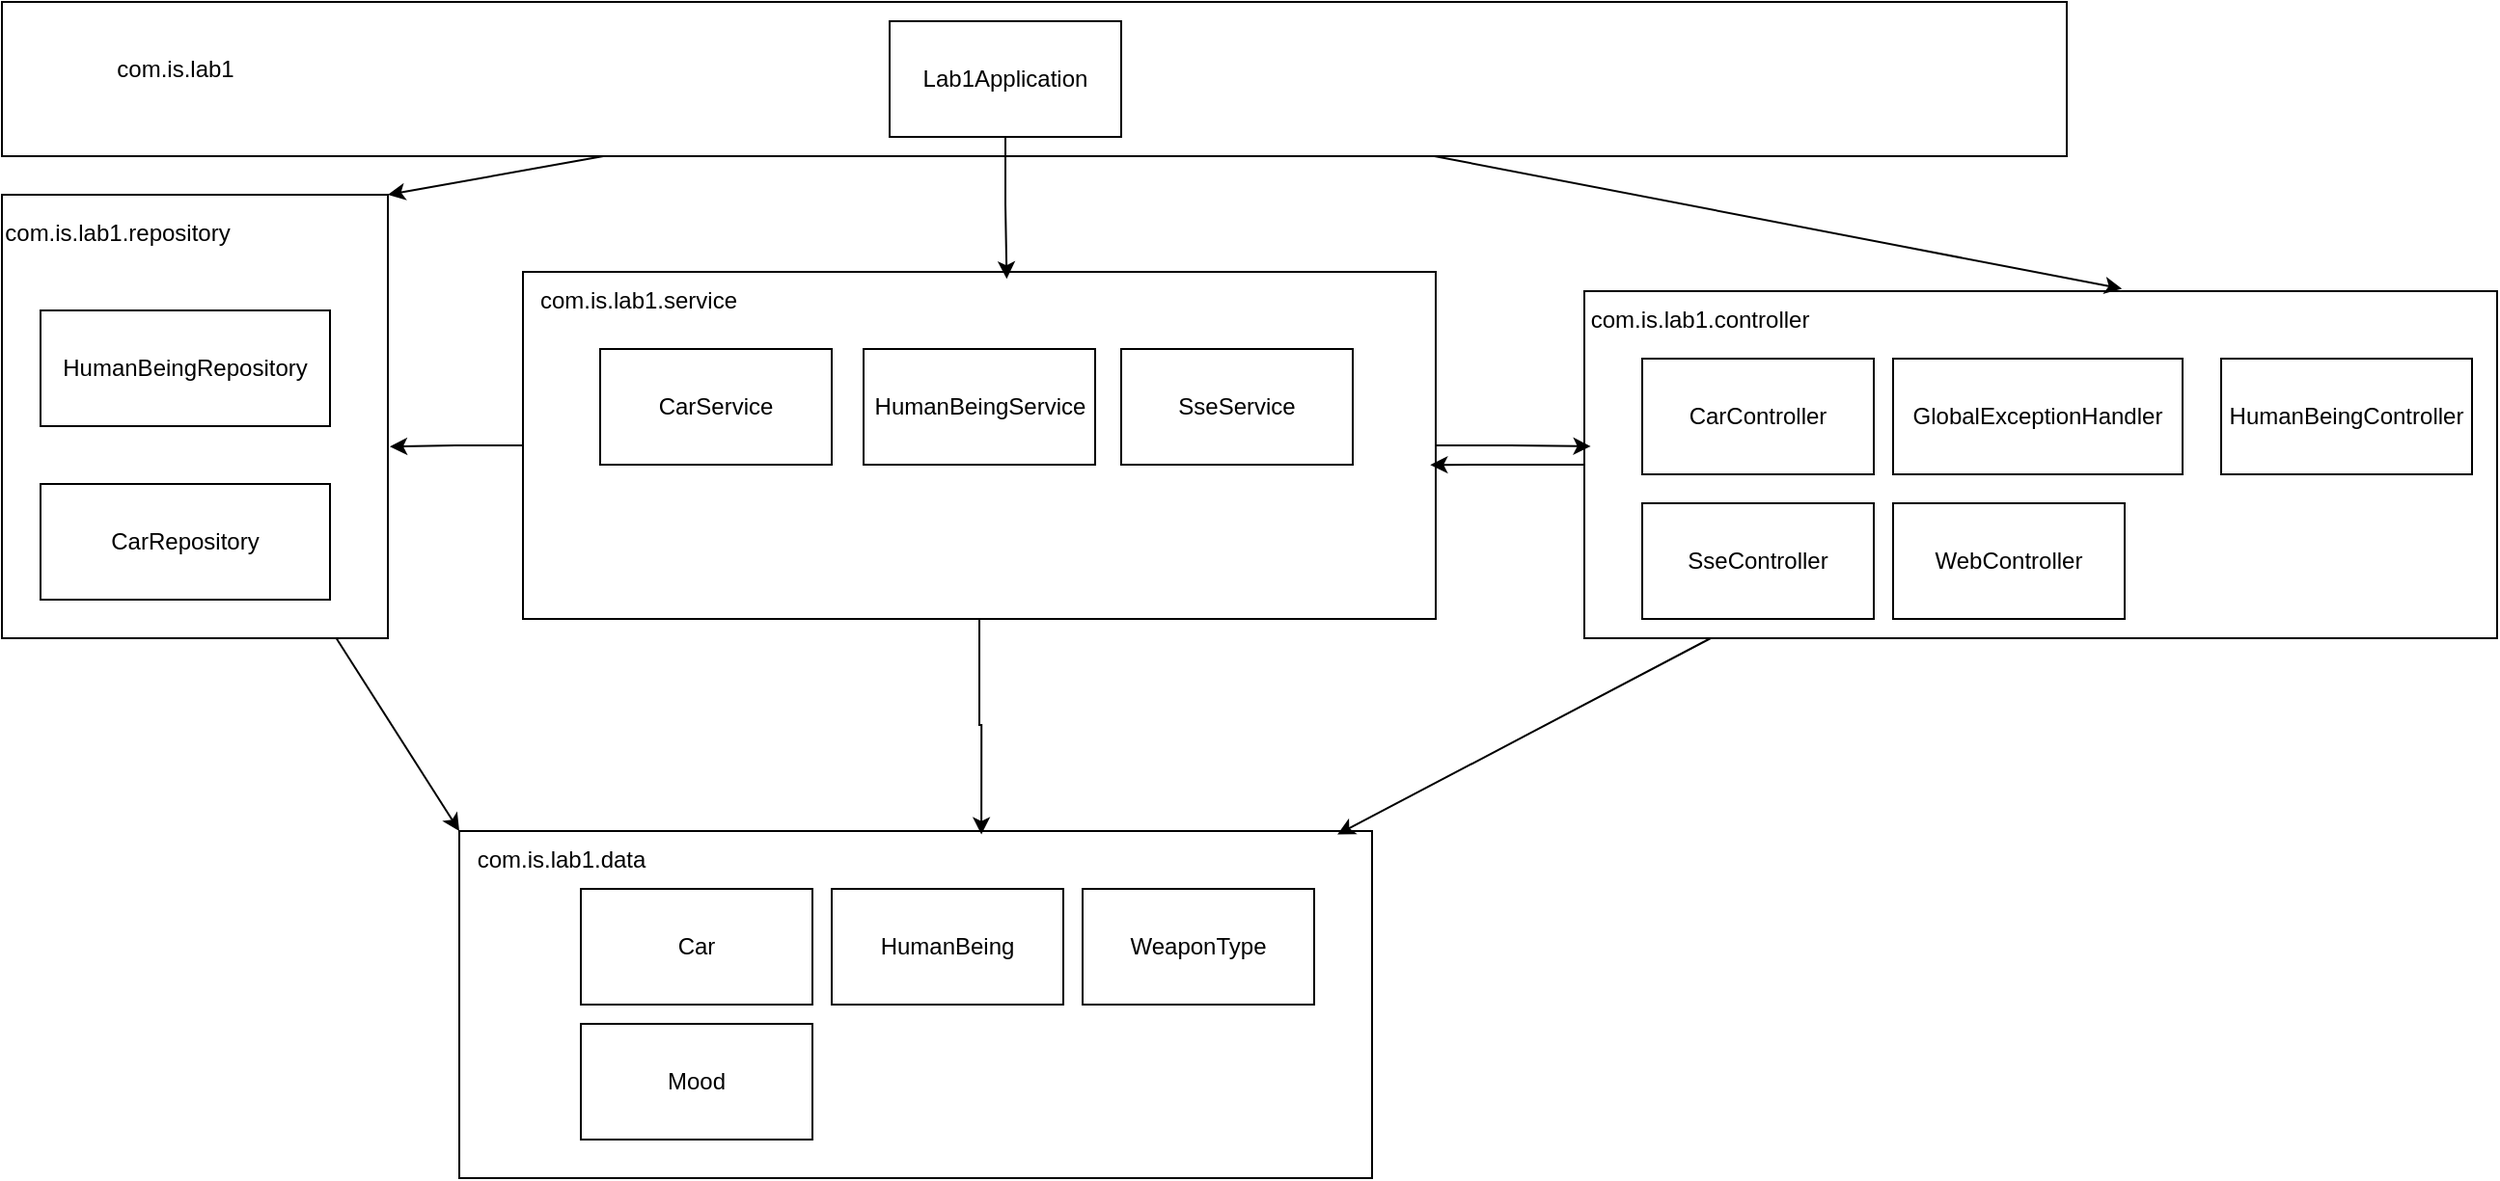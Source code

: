 <mxfile version="28.2.4">
  <diagram name="Страница — 1" id="DDcloDTUqTshtyGj_7HB">
    <mxGraphModel dx="3329" dy="1334" grid="1" gridSize="10" guides="1" tooltips="1" connect="1" arrows="1" fold="1" page="1" pageScale="1" pageWidth="827" pageHeight="1169" math="0" shadow="0">
      <root>
        <mxCell id="0" />
        <mxCell id="1" parent="0" />
        <mxCell id="CTMe33j5zIT5Y6U0V3GE-8" style="rounded=0;orthogonalLoop=1;jettySize=auto;html=1;entryX=1;entryY=0;entryDx=0;entryDy=0;strokeColor=default;" edge="1" parent="1" source="CTMe33j5zIT5Y6U0V3GE-1" target="CTMe33j5zIT5Y6U0V3GE-4">
          <mxGeometry relative="1" as="geometry" />
        </mxCell>
        <mxCell id="CTMe33j5zIT5Y6U0V3GE-1" value="" style="rounded=0;whiteSpace=wrap;html=1;" vertex="1" parent="1">
          <mxGeometry x="-650" y="180" width="1070" height="80" as="geometry" />
        </mxCell>
        <mxCell id="CTMe33j5zIT5Y6U0V3GE-2" value="com.is.lab1" style="text;html=1;align=center;verticalAlign=middle;whiteSpace=wrap;rounded=0;" vertex="1" parent="1">
          <mxGeometry x="-590" y="200" width="60" height="30" as="geometry" />
        </mxCell>
        <mxCell id="CTMe33j5zIT5Y6U0V3GE-3" value="Lab1Application" style="rounded=0;whiteSpace=wrap;html=1;" vertex="1" parent="1">
          <mxGeometry x="-190" y="190" width="120" height="60" as="geometry" />
        </mxCell>
        <mxCell id="CTMe33j5zIT5Y6U0V3GE-16" style="rounded=0;orthogonalLoop=1;jettySize=auto;html=1;entryX=0;entryY=0;entryDx=0;entryDy=0;" edge="1" parent="1" source="CTMe33j5zIT5Y6U0V3GE-4" target="CTMe33j5zIT5Y6U0V3GE-9">
          <mxGeometry relative="1" as="geometry" />
        </mxCell>
        <mxCell id="CTMe33j5zIT5Y6U0V3GE-4" value="" style="rounded=0;whiteSpace=wrap;html=1;" vertex="1" parent="1">
          <mxGeometry x="-650" y="280" width="200" height="230" as="geometry" />
        </mxCell>
        <mxCell id="CTMe33j5zIT5Y6U0V3GE-5" value="com.is.lab1.repository" style="text;html=1;align=center;verticalAlign=middle;whiteSpace=wrap;rounded=0;" vertex="1" parent="1">
          <mxGeometry x="-620" y="285" width="60" height="30" as="geometry" />
        </mxCell>
        <mxCell id="CTMe33j5zIT5Y6U0V3GE-6" value="HumanBeingRepository" style="rounded=0;whiteSpace=wrap;html=1;" vertex="1" parent="1">
          <mxGeometry x="-630" y="340" width="150" height="60" as="geometry" />
        </mxCell>
        <mxCell id="CTMe33j5zIT5Y6U0V3GE-7" value="CarRepository" style="rounded=0;whiteSpace=wrap;html=1;" vertex="1" parent="1">
          <mxGeometry x="-630" y="430" width="150" height="60" as="geometry" />
        </mxCell>
        <mxCell id="CTMe33j5zIT5Y6U0V3GE-9" value="" style="rounded=0;whiteSpace=wrap;html=1;" vertex="1" parent="1">
          <mxGeometry x="-413" y="610" width="473" height="180" as="geometry" />
        </mxCell>
        <mxCell id="CTMe33j5zIT5Y6U0V3GE-10" value="com.is.lab1.data" style="text;html=1;align=center;verticalAlign=middle;whiteSpace=wrap;rounded=0;" vertex="1" parent="1">
          <mxGeometry x="-390" y="610" width="60" height="30" as="geometry" />
        </mxCell>
        <mxCell id="CTMe33j5zIT5Y6U0V3GE-11" value="Car" style="rounded=0;whiteSpace=wrap;html=1;" vertex="1" parent="1">
          <mxGeometry x="-350" y="640" width="120" height="60" as="geometry" />
        </mxCell>
        <mxCell id="CTMe33j5zIT5Y6U0V3GE-12" value="HumanBeing" style="rounded=0;whiteSpace=wrap;html=1;" vertex="1" parent="1">
          <mxGeometry x="-220" y="640" width="120" height="60" as="geometry" />
        </mxCell>
        <mxCell id="CTMe33j5zIT5Y6U0V3GE-13" value="WeaponType" style="rounded=0;whiteSpace=wrap;html=1;" vertex="1" parent="1">
          <mxGeometry x="-90" y="640" width="120" height="60" as="geometry" />
        </mxCell>
        <mxCell id="CTMe33j5zIT5Y6U0V3GE-14" value="Mood" style="rounded=0;whiteSpace=wrap;html=1;" vertex="1" parent="1">
          <mxGeometry x="-350" y="710" width="120" height="60" as="geometry" />
        </mxCell>
        <mxCell id="CTMe33j5zIT5Y6U0V3GE-17" value="" style="rounded=0;whiteSpace=wrap;html=1;" vertex="1" parent="1">
          <mxGeometry x="-380" y="320" width="473" height="180" as="geometry" />
        </mxCell>
        <mxCell id="CTMe33j5zIT5Y6U0V3GE-18" value="com.is.lab1.service" style="text;html=1;align=center;verticalAlign=middle;whiteSpace=wrap;rounded=0;" vertex="1" parent="1">
          <mxGeometry x="-350" y="320" width="60" height="30" as="geometry" />
        </mxCell>
        <mxCell id="CTMe33j5zIT5Y6U0V3GE-19" style="edgeStyle=orthogonalEdgeStyle;rounded=0;orthogonalLoop=1;jettySize=auto;html=1;entryX=1.005;entryY=0.568;entryDx=0;entryDy=0;entryPerimeter=0;" edge="1" parent="1" source="CTMe33j5zIT5Y6U0V3GE-17" target="CTMe33j5zIT5Y6U0V3GE-4">
          <mxGeometry relative="1" as="geometry" />
        </mxCell>
        <mxCell id="CTMe33j5zIT5Y6U0V3GE-20" value="CarService" style="rounded=0;whiteSpace=wrap;html=1;" vertex="1" parent="1">
          <mxGeometry x="-340" y="360" width="120" height="60" as="geometry" />
        </mxCell>
        <mxCell id="CTMe33j5zIT5Y6U0V3GE-21" value="HumanBeingService" style="rounded=0;whiteSpace=wrap;html=1;" vertex="1" parent="1">
          <mxGeometry x="-203.5" y="360" width="120" height="60" as="geometry" />
        </mxCell>
        <mxCell id="CTMe33j5zIT5Y6U0V3GE-22" value="SseService" style="rounded=0;whiteSpace=wrap;html=1;" vertex="1" parent="1">
          <mxGeometry x="-70" y="360" width="120" height="60" as="geometry" />
        </mxCell>
        <mxCell id="CTMe33j5zIT5Y6U0V3GE-23" style="edgeStyle=orthogonalEdgeStyle;rounded=0;orthogonalLoop=1;jettySize=auto;html=1;entryX=0.53;entryY=0.02;entryDx=0;entryDy=0;entryPerimeter=0;" edge="1" parent="1" source="CTMe33j5zIT5Y6U0V3GE-3" target="CTMe33j5zIT5Y6U0V3GE-17">
          <mxGeometry relative="1" as="geometry" />
        </mxCell>
        <mxCell id="CTMe33j5zIT5Y6U0V3GE-24" value="" style="rounded=0;whiteSpace=wrap;html=1;" vertex="1" parent="1">
          <mxGeometry x="170" y="330" width="473" height="180" as="geometry" />
        </mxCell>
        <mxCell id="CTMe33j5zIT5Y6U0V3GE-25" style="edgeStyle=orthogonalEdgeStyle;rounded=0;orthogonalLoop=1;jettySize=auto;html=1;entryX=0.994;entryY=0.556;entryDx=0;entryDy=0;entryPerimeter=0;" edge="1" parent="1" source="CTMe33j5zIT5Y6U0V3GE-24" target="CTMe33j5zIT5Y6U0V3GE-17">
          <mxGeometry relative="1" as="geometry" />
        </mxCell>
        <mxCell id="CTMe33j5zIT5Y6U0V3GE-26" style="edgeStyle=orthogonalEdgeStyle;rounded=0;orthogonalLoop=1;jettySize=auto;html=1;entryX=0.007;entryY=0.447;entryDx=0;entryDy=0;entryPerimeter=0;" edge="1" parent="1" source="CTMe33j5zIT5Y6U0V3GE-17" target="CTMe33j5zIT5Y6U0V3GE-24">
          <mxGeometry relative="1" as="geometry" />
        </mxCell>
        <mxCell id="CTMe33j5zIT5Y6U0V3GE-27" style="rounded=0;orthogonalLoop=1;jettySize=auto;html=1;entryX=0.589;entryY=-0.007;entryDx=0;entryDy=0;entryPerimeter=0;" edge="1" parent="1" source="CTMe33j5zIT5Y6U0V3GE-1" target="CTMe33j5zIT5Y6U0V3GE-24">
          <mxGeometry relative="1" as="geometry" />
        </mxCell>
        <mxCell id="CTMe33j5zIT5Y6U0V3GE-28" value="com.is.lab1.controller" style="text;html=1;align=center;verticalAlign=middle;whiteSpace=wrap;rounded=0;" vertex="1" parent="1">
          <mxGeometry x="200" y="330" width="60" height="30" as="geometry" />
        </mxCell>
        <mxCell id="CTMe33j5zIT5Y6U0V3GE-29" value="CarController" style="rounded=0;whiteSpace=wrap;html=1;" vertex="1" parent="1">
          <mxGeometry x="200" y="365" width="120" height="60" as="geometry" />
        </mxCell>
        <mxCell id="CTMe33j5zIT5Y6U0V3GE-30" value="GlobalExceptionHandler" style="rounded=0;whiteSpace=wrap;html=1;" vertex="1" parent="1">
          <mxGeometry x="330" y="365" width="150" height="60" as="geometry" />
        </mxCell>
        <mxCell id="CTMe33j5zIT5Y6U0V3GE-31" value="HumanBeingController" style="rounded=0;whiteSpace=wrap;html=1;" vertex="1" parent="1">
          <mxGeometry x="500" y="365" width="130" height="60" as="geometry" />
        </mxCell>
        <mxCell id="CTMe33j5zIT5Y6U0V3GE-32" value="SseController" style="rounded=0;whiteSpace=wrap;html=1;" vertex="1" parent="1">
          <mxGeometry x="200" y="440" width="120" height="60" as="geometry" />
        </mxCell>
        <mxCell id="CTMe33j5zIT5Y6U0V3GE-33" value="WebController" style="rounded=0;whiteSpace=wrap;html=1;" vertex="1" parent="1">
          <mxGeometry x="330" y="440" width="120" height="60" as="geometry" />
        </mxCell>
        <mxCell id="CTMe33j5zIT5Y6U0V3GE-34" style="edgeStyle=orthogonalEdgeStyle;rounded=0;orthogonalLoop=1;jettySize=auto;html=1;entryX=0.572;entryY=0.01;entryDx=0;entryDy=0;entryPerimeter=0;" edge="1" parent="1" source="CTMe33j5zIT5Y6U0V3GE-17" target="CTMe33j5zIT5Y6U0V3GE-9">
          <mxGeometry relative="1" as="geometry" />
        </mxCell>
        <mxCell id="CTMe33j5zIT5Y6U0V3GE-35" style="rounded=0;orthogonalLoop=1;jettySize=auto;html=1;entryX=0.962;entryY=0.01;entryDx=0;entryDy=0;entryPerimeter=0;" edge="1" parent="1" source="CTMe33j5zIT5Y6U0V3GE-24" target="CTMe33j5zIT5Y6U0V3GE-9">
          <mxGeometry relative="1" as="geometry" />
        </mxCell>
      </root>
    </mxGraphModel>
  </diagram>
</mxfile>
